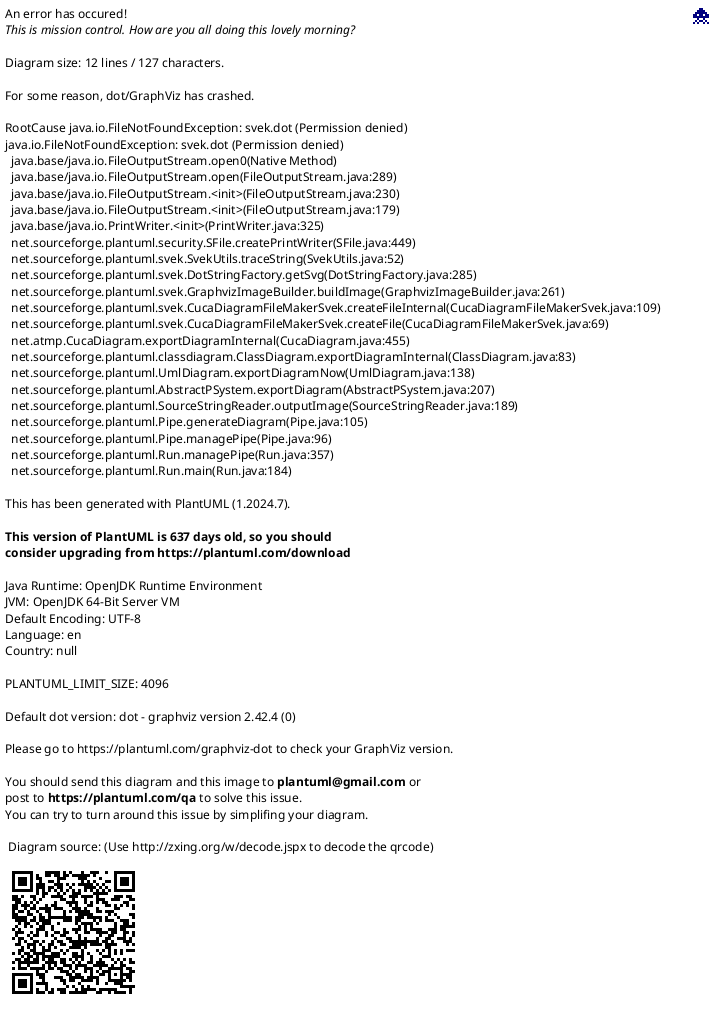 {
  "sha1": "4nks7objnyd434a0rlf78nafn291lz8",
  "insertion": {
    "when": "2024-05-30T20:48:20.518Z",
    "user": "plantuml@gmail.com"
  }
}
@startuml
!pragma svek_trace on
skinparam linetype ortho
class A
class B
class C
class D

A -- B
A *--> C : toC
A -- D
@enduml
